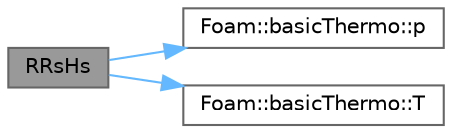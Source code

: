 digraph "RRsHs"
{
 // LATEX_PDF_SIZE
  bgcolor="transparent";
  edge [fontname=Helvetica,fontsize=10,labelfontname=Helvetica,labelfontsize=10];
  node [fontname=Helvetica,fontsize=10,shape=box,height=0.2,width=0.4];
  rankdir="LR";
  Node1 [id="Node000001",label="RRsHs",height=0.2,width=0.4,color="gray40", fillcolor="grey60", style="filled", fontcolor="black",tooltip=" "];
  Node1 -> Node2 [id="edge1_Node000001_Node000002",color="steelblue1",style="solid",tooltip=" "];
  Node2 [id="Node000002",label="Foam::basicThermo::p",height=0.2,width=0.4,color="grey40", fillcolor="white", style="filled",URL="$classFoam_1_1basicThermo.html#a559539638a23431ca4b538c03b46e746",tooltip=" "];
  Node1 -> Node3 [id="edge2_Node000001_Node000003",color="steelblue1",style="solid",tooltip=" "];
  Node3 [id="Node000003",label="Foam::basicThermo::T",height=0.2,width=0.4,color="grey40", fillcolor="white", style="filled",URL="$classFoam_1_1basicThermo.html#a36910f175f1b9478cb168b63da0a9904",tooltip=" "];
}
